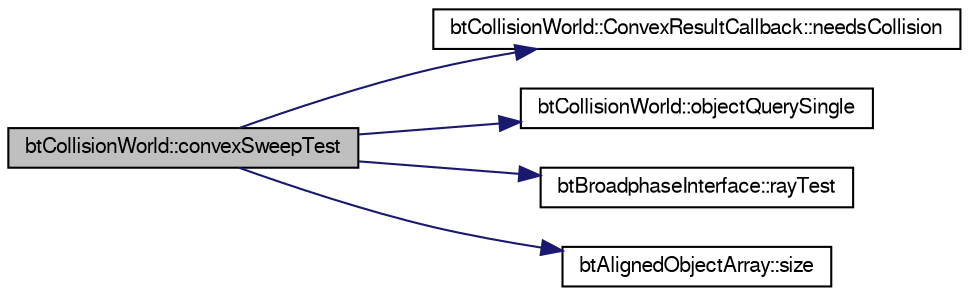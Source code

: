 digraph G
{
  bgcolor="transparent";
  edge [fontname="FreeSans",fontsize=10,labelfontname="FreeSans",labelfontsize=10];
  node [fontname="FreeSans",fontsize=10,shape=record];
  rankdir=LR;
  Node1 [label="btCollisionWorld::convexSweepTest",height=0.2,width=0.4,color="black", fillcolor="grey75", style="filled" fontcolor="black"];
  Node1 -> Node2 [color="midnightblue",fontsize=10,style="solid"];
  Node2 [label="btCollisionWorld::ConvexResultCallback::needsCollision",height=0.2,width=0.4,color="black",URL="$structbt_collision_world_1_1_convex_result_callback.html#59ac8d9fbe0b4d416c7c1c950e9298a1"];
  Node1 -> Node3 [color="midnightblue",fontsize=10,style="solid"];
  Node3 [label="btCollisionWorld::objectQuerySingle",height=0.2,width=0.4,color="black",URL="$classbt_collision_world.html#a63de55ff9451a80c8c825cafd64d9ba",tooltip="objectQuerySingle performs a collision detection query and calls the resultCallback..."];
  Node1 -> Node4 [color="midnightblue",fontsize=10,style="solid"];
  Node4 [label="btBroadphaseInterface::rayTest",height=0.2,width=0.4,color="black",URL="$classbt_broadphase_interface.html#516bf7f981dc4540c32c67820de64e0c"];
  Node1 -> Node5 [color="midnightblue",fontsize=10,style="solid"];
  Node5 [label="btAlignedObjectArray::size",height=0.2,width=0.4,color="black",URL="$classbt_aligned_object_array.html#6bdd14c7599ecb95e8d83dd5a715f9b7",tooltip="return the number of elements in the array"];
}
